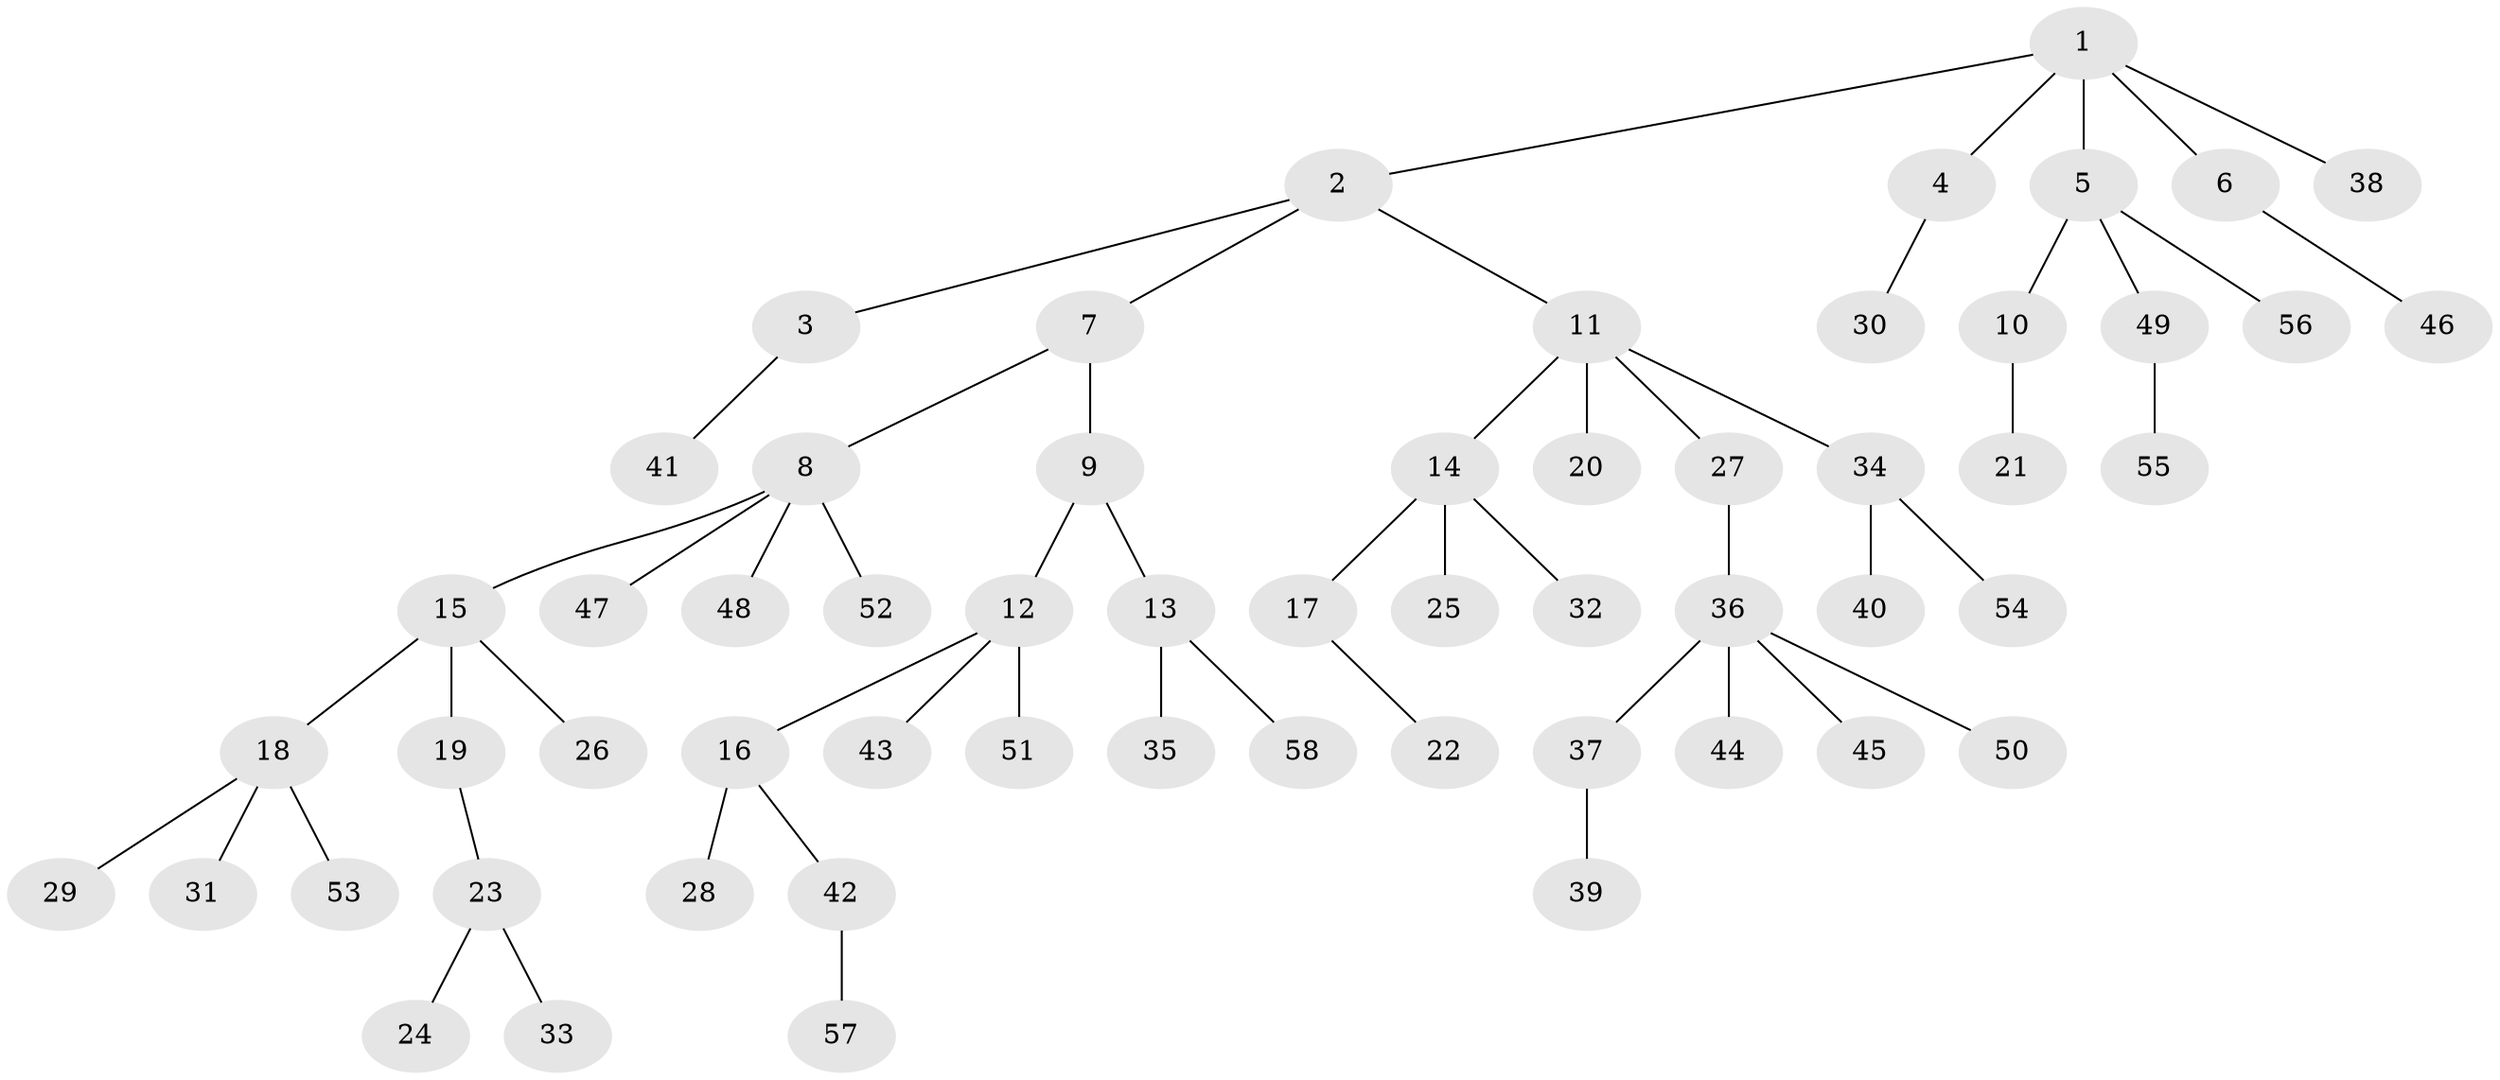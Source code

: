 // Generated by graph-tools (version 1.1) at 2025/15/03/09/25 04:15:40]
// undirected, 58 vertices, 57 edges
graph export_dot {
graph [start="1"]
  node [color=gray90,style=filled];
  1;
  2;
  3;
  4;
  5;
  6;
  7;
  8;
  9;
  10;
  11;
  12;
  13;
  14;
  15;
  16;
  17;
  18;
  19;
  20;
  21;
  22;
  23;
  24;
  25;
  26;
  27;
  28;
  29;
  30;
  31;
  32;
  33;
  34;
  35;
  36;
  37;
  38;
  39;
  40;
  41;
  42;
  43;
  44;
  45;
  46;
  47;
  48;
  49;
  50;
  51;
  52;
  53;
  54;
  55;
  56;
  57;
  58;
  1 -- 2;
  1 -- 4;
  1 -- 5;
  1 -- 6;
  1 -- 38;
  2 -- 3;
  2 -- 7;
  2 -- 11;
  3 -- 41;
  4 -- 30;
  5 -- 10;
  5 -- 49;
  5 -- 56;
  6 -- 46;
  7 -- 8;
  7 -- 9;
  8 -- 15;
  8 -- 47;
  8 -- 48;
  8 -- 52;
  9 -- 12;
  9 -- 13;
  10 -- 21;
  11 -- 14;
  11 -- 20;
  11 -- 27;
  11 -- 34;
  12 -- 16;
  12 -- 43;
  12 -- 51;
  13 -- 35;
  13 -- 58;
  14 -- 17;
  14 -- 25;
  14 -- 32;
  15 -- 18;
  15 -- 19;
  15 -- 26;
  16 -- 28;
  16 -- 42;
  17 -- 22;
  18 -- 29;
  18 -- 31;
  18 -- 53;
  19 -- 23;
  23 -- 24;
  23 -- 33;
  27 -- 36;
  34 -- 40;
  34 -- 54;
  36 -- 37;
  36 -- 44;
  36 -- 45;
  36 -- 50;
  37 -- 39;
  42 -- 57;
  49 -- 55;
}
